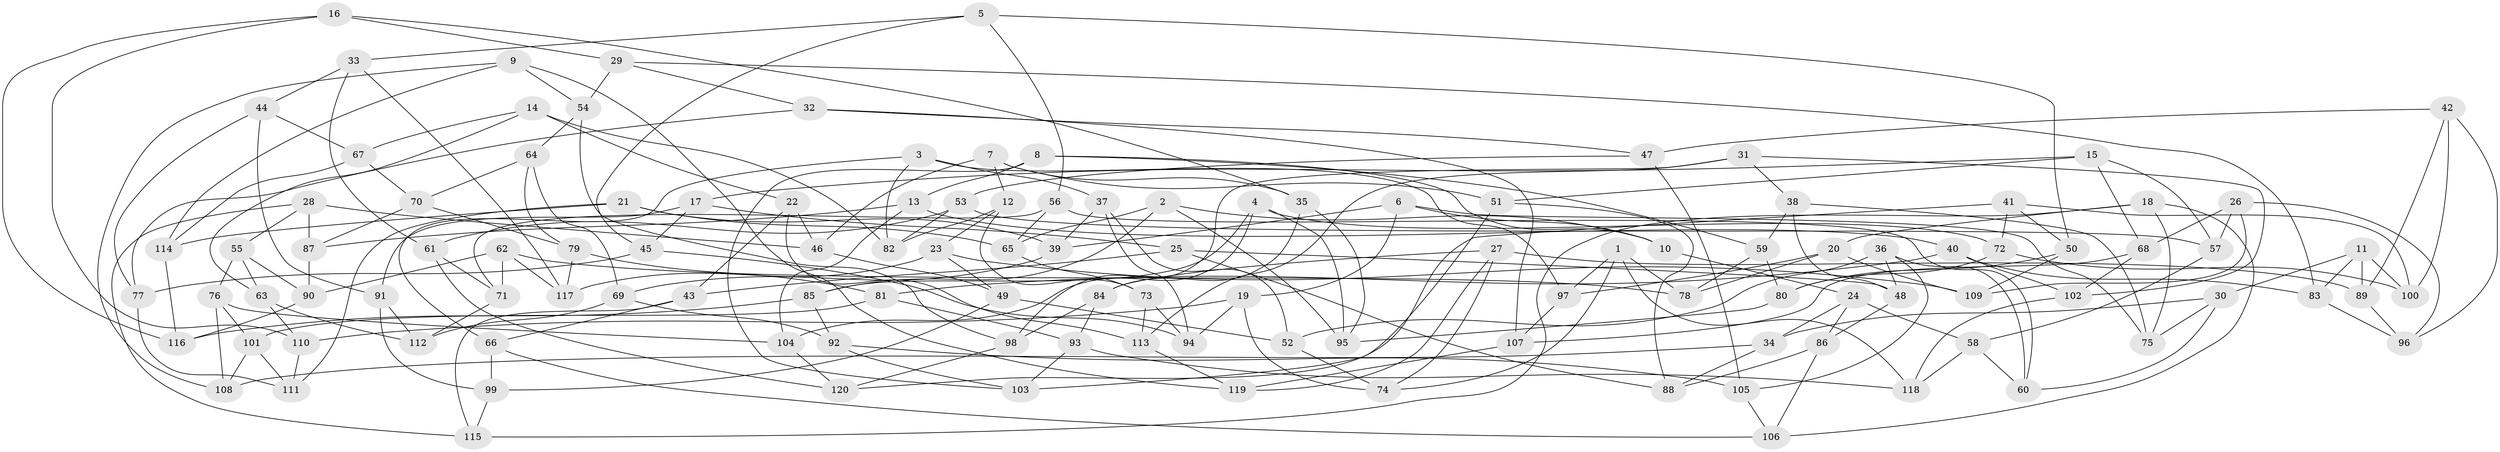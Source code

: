 // Generated by graph-tools (version 1.1) at 2025/50/03/09/25 03:50:43]
// undirected, 120 vertices, 240 edges
graph export_dot {
graph [start="1"]
  node [color=gray90,style=filled];
  1;
  2;
  3;
  4;
  5;
  6;
  7;
  8;
  9;
  10;
  11;
  12;
  13;
  14;
  15;
  16;
  17;
  18;
  19;
  20;
  21;
  22;
  23;
  24;
  25;
  26;
  27;
  28;
  29;
  30;
  31;
  32;
  33;
  34;
  35;
  36;
  37;
  38;
  39;
  40;
  41;
  42;
  43;
  44;
  45;
  46;
  47;
  48;
  49;
  50;
  51;
  52;
  53;
  54;
  55;
  56;
  57;
  58;
  59;
  60;
  61;
  62;
  63;
  64;
  65;
  66;
  67;
  68;
  69;
  70;
  71;
  72;
  73;
  74;
  75;
  76;
  77;
  78;
  79;
  80;
  81;
  82;
  83;
  84;
  85;
  86;
  87;
  88;
  89;
  90;
  91;
  92;
  93;
  94;
  95;
  96;
  97;
  98;
  99;
  100;
  101;
  102;
  103;
  104;
  105;
  106;
  107;
  108;
  109;
  110;
  111;
  112;
  113;
  114;
  115;
  116;
  117;
  118;
  119;
  120;
  1 -- 78;
  1 -- 74;
  1 -- 97;
  1 -- 118;
  2 -- 95;
  2 -- 10;
  2 -- 65;
  2 -- 85;
  3 -- 37;
  3 -- 97;
  3 -- 82;
  3 -- 66;
  4 -- 85;
  4 -- 72;
  4 -- 95;
  4 -- 104;
  5 -- 33;
  5 -- 45;
  5 -- 50;
  5 -- 56;
  6 -- 10;
  6 -- 75;
  6 -- 39;
  6 -- 19;
  7 -- 35;
  7 -- 12;
  7 -- 46;
  7 -- 51;
  8 -- 103;
  8 -- 10;
  8 -- 59;
  8 -- 13;
  9 -- 114;
  9 -- 54;
  9 -- 119;
  9 -- 108;
  10 -- 24;
  11 -- 89;
  11 -- 30;
  11 -- 83;
  11 -- 100;
  12 -- 82;
  12 -- 73;
  12 -- 23;
  13 -- 104;
  13 -- 87;
  13 -- 40;
  14 -- 22;
  14 -- 67;
  14 -- 63;
  14 -- 82;
  15 -- 57;
  15 -- 51;
  15 -- 68;
  15 -- 17;
  16 -- 35;
  16 -- 110;
  16 -- 29;
  16 -- 116;
  17 -- 25;
  17 -- 45;
  17 -- 91;
  18 -- 20;
  18 -- 75;
  18 -- 115;
  18 -- 106;
  19 -- 94;
  19 -- 74;
  19 -- 110;
  20 -- 109;
  20 -- 97;
  20 -- 78;
  21 -- 39;
  21 -- 65;
  21 -- 114;
  21 -- 111;
  22 -- 113;
  22 -- 43;
  22 -- 46;
  23 -- 49;
  23 -- 117;
  23 -- 109;
  24 -- 34;
  24 -- 86;
  24 -- 58;
  25 -- 48;
  25 -- 88;
  25 -- 43;
  26 -- 109;
  26 -- 96;
  26 -- 68;
  26 -- 57;
  27 -- 84;
  27 -- 74;
  27 -- 119;
  27 -- 89;
  28 -- 55;
  28 -- 46;
  28 -- 115;
  28 -- 87;
  29 -- 32;
  29 -- 54;
  29 -- 83;
  30 -- 75;
  30 -- 60;
  30 -- 34;
  31 -- 102;
  31 -- 38;
  31 -- 98;
  31 -- 113;
  32 -- 77;
  32 -- 107;
  32 -- 47;
  33 -- 44;
  33 -- 61;
  33 -- 117;
  34 -- 108;
  34 -- 88;
  35 -- 84;
  35 -- 95;
  36 -- 105;
  36 -- 60;
  36 -- 48;
  36 -- 52;
  37 -- 52;
  37 -- 39;
  37 -- 94;
  38 -- 75;
  38 -- 59;
  38 -- 48;
  39 -- 69;
  40 -- 81;
  40 -- 83;
  40 -- 102;
  41 -- 72;
  41 -- 120;
  41 -- 100;
  41 -- 50;
  42 -- 100;
  42 -- 47;
  42 -- 96;
  42 -- 89;
  43 -- 115;
  43 -- 66;
  44 -- 67;
  44 -- 91;
  44 -- 77;
  45 -- 77;
  45 -- 94;
  46 -- 49;
  47 -- 53;
  47 -- 105;
  48 -- 86;
  49 -- 99;
  49 -- 52;
  50 -- 109;
  50 -- 80;
  51 -- 103;
  51 -- 88;
  52 -- 74;
  53 -- 82;
  53 -- 61;
  53 -- 57;
  54 -- 98;
  54 -- 64;
  55 -- 63;
  55 -- 76;
  55 -- 90;
  56 -- 60;
  56 -- 65;
  56 -- 71;
  57 -- 58;
  58 -- 60;
  58 -- 118;
  59 -- 80;
  59 -- 78;
  61 -- 71;
  61 -- 120;
  62 -- 71;
  62 -- 90;
  62 -- 117;
  62 -- 78;
  63 -- 112;
  63 -- 110;
  64 -- 79;
  64 -- 69;
  64 -- 70;
  65 -- 73;
  66 -- 99;
  66 -- 106;
  67 -- 70;
  67 -- 114;
  68 -- 107;
  68 -- 102;
  69 -- 92;
  69 -- 112;
  70 -- 87;
  70 -- 79;
  71 -- 112;
  72 -- 100;
  72 -- 80;
  73 -- 94;
  73 -- 113;
  76 -- 101;
  76 -- 104;
  76 -- 108;
  77 -- 111;
  79 -- 117;
  79 -- 81;
  80 -- 95;
  81 -- 101;
  81 -- 93;
  83 -- 96;
  84 -- 93;
  84 -- 98;
  85 -- 116;
  85 -- 92;
  86 -- 106;
  86 -- 88;
  87 -- 90;
  89 -- 96;
  90 -- 116;
  91 -- 112;
  91 -- 99;
  92 -- 103;
  92 -- 105;
  93 -- 103;
  93 -- 118;
  97 -- 107;
  98 -- 120;
  99 -- 115;
  101 -- 111;
  101 -- 108;
  102 -- 118;
  104 -- 120;
  105 -- 106;
  107 -- 119;
  110 -- 111;
  113 -- 119;
  114 -- 116;
}
